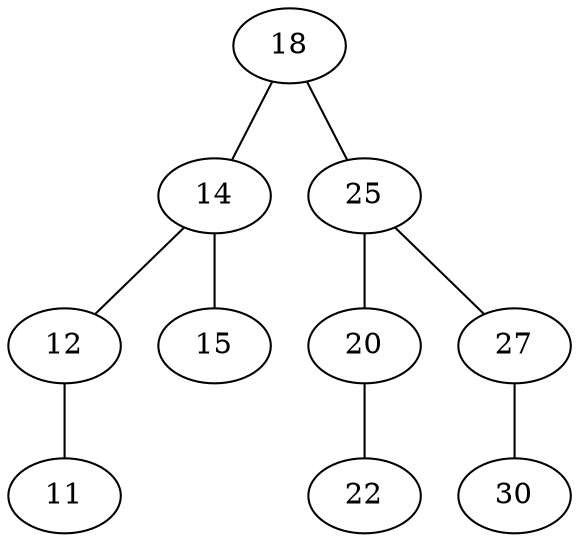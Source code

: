 graph avltree {
12 -- 11;
14 -- 12;
14 -- 15;
18 -- 14;
18 -- 25;
20 -- 22;
25 -- 20;
25 -- 27;
27 -- 30;
}
